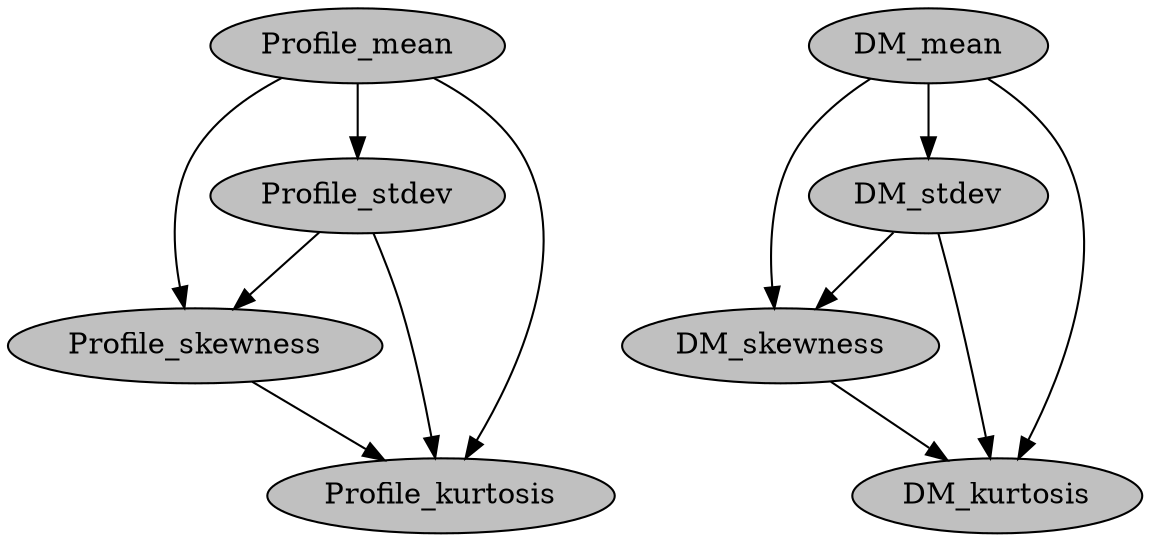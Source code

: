 strict digraph "" {
	Profile_mean	[fillcolor=gray,
		style=filled];
	Profile_stdev	[fillcolor=gray,
		style=filled];
	Profile_mean -> Profile_stdev;
	Profile_skewness	[fillcolor=gray,
		style=filled];
	Profile_mean -> Profile_skewness;
	Profile_kurtosis	[fillcolor=gray,
		style=filled];
	Profile_mean -> Profile_kurtosis;
	Profile_stdev -> Profile_skewness;
	Profile_stdev -> Profile_kurtosis;
	Profile_skewness -> Profile_kurtosis;
	DM_mean	[fillcolor=gray,
		style=filled];
	DM_stdev	[fillcolor=gray,
		style=filled];
	DM_mean -> DM_stdev;
	DM_skewness	[fillcolor=gray,
		style=filled];
	DM_mean -> DM_skewness;
	DM_kurtosis	[fillcolor=gray,
		style=filled];
	DM_mean -> DM_kurtosis;
	DM_stdev -> DM_skewness;
	DM_stdev -> DM_kurtosis;
	DM_skewness -> DM_kurtosis;
}
